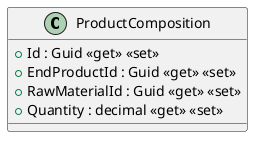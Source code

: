 @startuml
class ProductComposition {
    + Id : Guid <<get>> <<set>>
    + EndProductId : Guid <<get>> <<set>>
    + RawMaterialId : Guid <<get>> <<set>>
    + Quantity : decimal <<get>> <<set>>
}
@enduml
